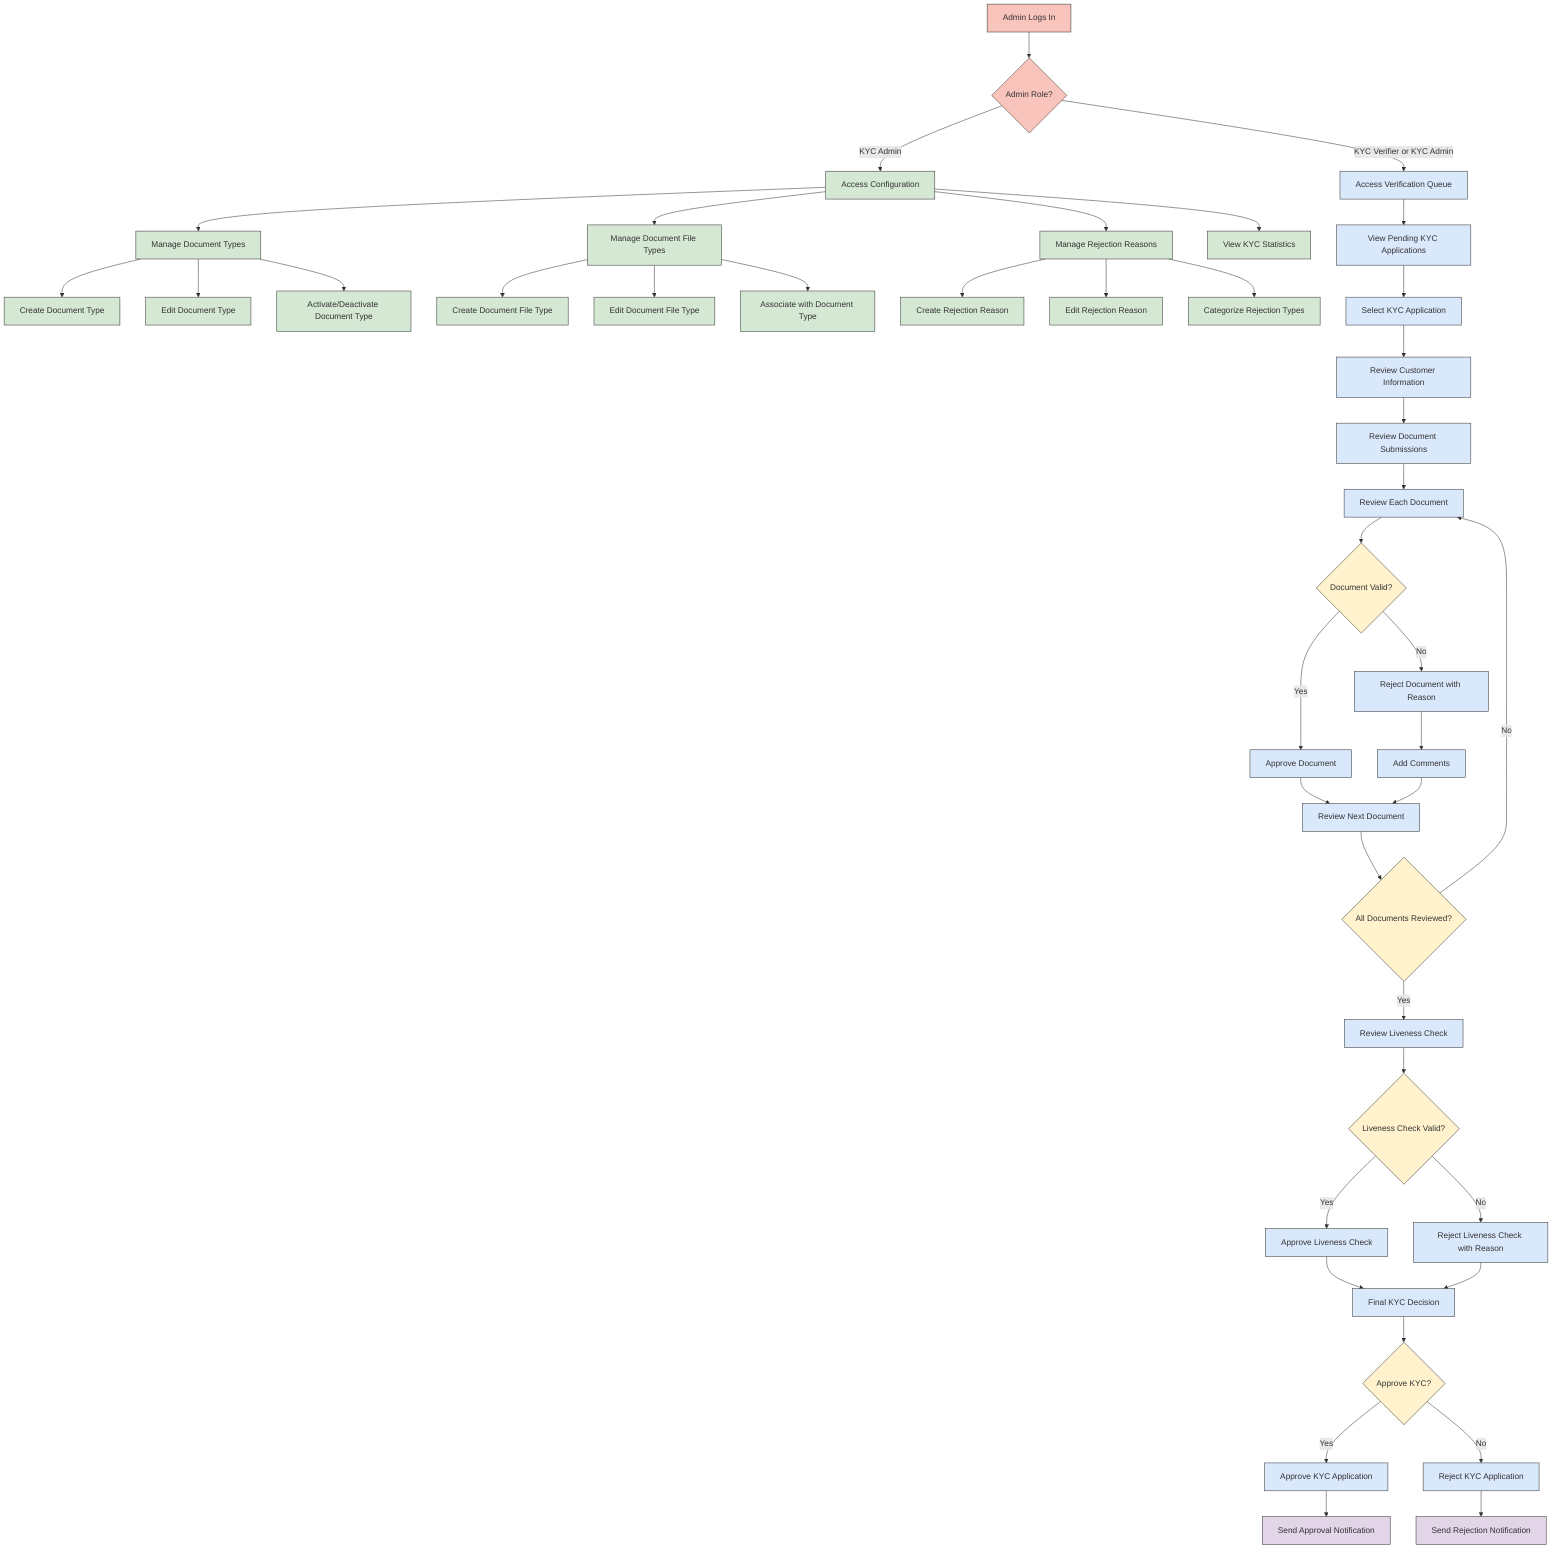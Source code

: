 graph TD
    A[Admin Logs In] --> B{Admin Role?}
    B -->|KYC Admin| C[Access Configuration]
    B -->|KYC Verifier or KYC Admin| D[Access Verification Queue]

    C --> E[Manage Document Types]
    C --> F[Manage Document File Types]
    C --> G[Manage Rejection Reasons]
    C --> H[View KYC Statistics]

    E --> E1[Create Document Type]
    E --> E2[Edit Document Type]
    E --> E3[Activate/Deactivate Document Type]

    F --> F1[Create Document File Type]
    F --> F2[Edit Document File Type]
    F --> F3[Associate with Document Type]

    G --> G1[Create Rejection Reason]
    G --> G2[Edit Rejection Reason]
    G --> G3[Categorize Rejection Types]

    D --> I[View Pending KYC Applications]
    I --> J[Select KYC Application]
    J --> K[Review Customer Information]
    K --> L[Review Document Submissions]
    L --> M[Review Each Document]
    M --> N{Document Valid?}
    N -->|Yes| O[Approve Document]
    N -->|No| P[Reject Document with Reason]
    P --> Q[Add Comments]
    O --> R[Review Next Document]
    Q --> R

    R --> S{All Documents Reviewed?}
    S -->|No| M
    S -->|Yes| T[Review Liveness Check]
    T --> U{Liveness Check Valid?}
    U -->|Yes| V[Approve Liveness Check]
    U -->|No| W[Reject Liveness Check with Reason]

    V --> X[Final KYC Decision]
    W --> X

    X --> Y{Approve KYC?}
    Y -->|Yes| Z[Approve KYC Application]
    Y -->|No| AA[Reject KYC Application]

    Z --> AB[Send Approval Notification]
    AA --> AC[Send Rejection Notification]

    classDef admin fill:#f9c4bb,stroke:#333,stroke-width:1px;
    classDef config fill:#d5e8d4,stroke:#333,stroke-width:1px;
    classDef verify fill:#dae8fc,stroke:#333,stroke-width:1px;
    classDef decision fill:#fff2cc,stroke:#333,stroke-width:1px;
    classDef notification fill:#e1d5e7,stroke:#333,stroke-width:1px;

    class A,B admin;
    class C,E,F,G,H,E1,E2,E3,F1,F2,F3,G1,G2,G3 config;
    class D,I,J,K,L,M,O,P,Q,R,T,V,W,X,Z,AA verify;
    class N,S,U,Y decision;
    class AB,AC notification;